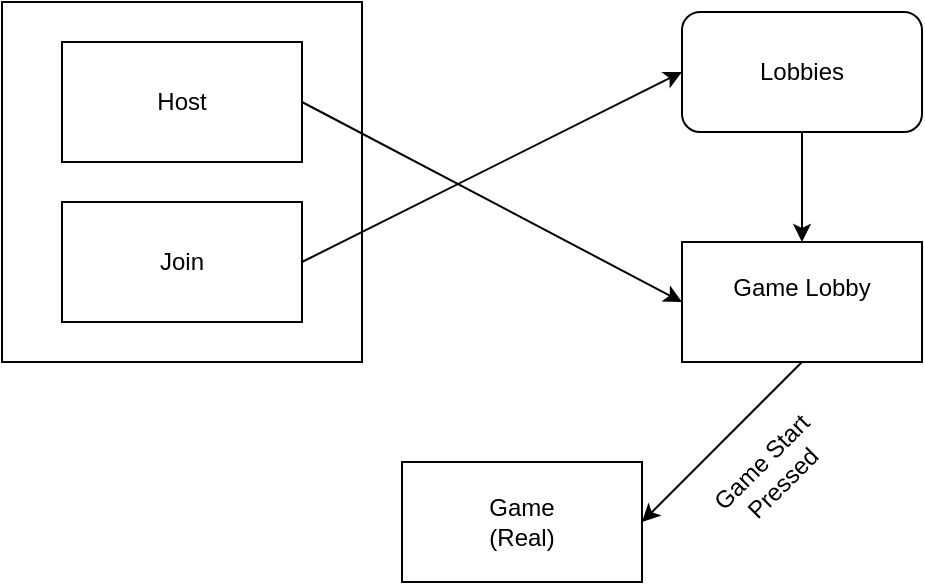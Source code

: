 <mxfile version="26.2.15">
  <diagram name="Page-1" id="xZCfR60fCOwmixqSBAKV">
    <mxGraphModel dx="1018" dy="655" grid="1" gridSize="10" guides="1" tooltips="1" connect="1" arrows="1" fold="1" page="1" pageScale="1" pageWidth="850" pageHeight="1100" math="0" shadow="0">
      <root>
        <mxCell id="0" />
        <mxCell id="1" parent="0" />
        <mxCell id="QGuN2nk5cK4coAvlhVdw-4" value="" style="whiteSpace=wrap;html=1;aspect=fixed;" parent="1" vertex="1">
          <mxGeometry x="60" y="70" width="180" height="180" as="geometry" />
        </mxCell>
        <mxCell id="QGuN2nk5cK4coAvlhVdw-1" value="" style="rounded=0;whiteSpace=wrap;html=1;" parent="1" vertex="1">
          <mxGeometry x="90" y="90" width="120" height="60" as="geometry" />
        </mxCell>
        <mxCell id="QGuN2nk5cK4coAvlhVdw-2" value="Host" style="text;html=1;align=center;verticalAlign=middle;whiteSpace=wrap;rounded=0;" parent="1" vertex="1">
          <mxGeometry x="120" y="105" width="60" height="30" as="geometry" />
        </mxCell>
        <mxCell id="QGuN2nk5cK4coAvlhVdw-3" value="Join" style="rounded=0;whiteSpace=wrap;html=1;" parent="1" vertex="1">
          <mxGeometry x="90" y="170" width="120" height="60" as="geometry" />
        </mxCell>
        <mxCell id="QGuN2nk5cK4coAvlhVdw-6" value="Lobbies" style="rounded=1;whiteSpace=wrap;html=1;" parent="1" vertex="1">
          <mxGeometry x="400" y="75" width="120" height="60" as="geometry" />
        </mxCell>
        <mxCell id="QGuN2nk5cK4coAvlhVdw-7" value="Game Lobby&lt;div&gt;&lt;br&gt;&lt;/div&gt;" style="rounded=0;whiteSpace=wrap;html=1;" parent="1" vertex="1">
          <mxGeometry x="400" y="190" width="120" height="60" as="geometry" />
        </mxCell>
        <mxCell id="QGuN2nk5cK4coAvlhVdw-8" value="" style="endArrow=classic;html=1;rounded=0;exitX=1;exitY=0.5;exitDx=0;exitDy=0;entryX=0;entryY=0.5;entryDx=0;entryDy=0;" parent="1" source="QGuN2nk5cK4coAvlhVdw-3" target="QGuN2nk5cK4coAvlhVdw-6" edge="1">
          <mxGeometry width="50" height="50" relative="1" as="geometry">
            <mxPoint x="400" y="370" as="sourcePoint" />
            <mxPoint x="450" y="320" as="targetPoint" />
          </mxGeometry>
        </mxCell>
        <mxCell id="QGuN2nk5cK4coAvlhVdw-9" value="" style="endArrow=classic;html=1;rounded=0;exitX=1;exitY=0.5;exitDx=0;exitDy=0;entryX=0;entryY=0.5;entryDx=0;entryDy=0;" parent="1" source="QGuN2nk5cK4coAvlhVdw-1" target="QGuN2nk5cK4coAvlhVdw-7" edge="1">
          <mxGeometry width="50" height="50" relative="1" as="geometry">
            <mxPoint x="400" y="370" as="sourcePoint" />
            <mxPoint x="450" y="320" as="targetPoint" />
          </mxGeometry>
        </mxCell>
        <mxCell id="yoV1nr_JZMk3n4otQj8L-1" value="" style="endArrow=classic;html=1;rounded=0;exitX=0.5;exitY=1;exitDx=0;exitDy=0;entryX=0.5;entryY=0;entryDx=0;entryDy=0;" edge="1" parent="1" source="QGuN2nk5cK4coAvlhVdw-6" target="QGuN2nk5cK4coAvlhVdw-7">
          <mxGeometry width="50" height="50" relative="1" as="geometry">
            <mxPoint x="400" y="370" as="sourcePoint" />
            <mxPoint x="450" y="320" as="targetPoint" />
          </mxGeometry>
        </mxCell>
        <mxCell id="yoV1nr_JZMk3n4otQj8L-2" value="Game&lt;div&gt;(Real)&lt;/div&gt;" style="rounded=0;whiteSpace=wrap;html=1;" vertex="1" parent="1">
          <mxGeometry x="260" y="300" width="120" height="60" as="geometry" />
        </mxCell>
        <mxCell id="yoV1nr_JZMk3n4otQj8L-3" value="" style="endArrow=classic;html=1;rounded=0;entryX=1;entryY=0.5;entryDx=0;entryDy=0;exitX=0.5;exitY=1;exitDx=0;exitDy=0;" edge="1" parent="1" source="QGuN2nk5cK4coAvlhVdw-7" target="yoV1nr_JZMk3n4otQj8L-2">
          <mxGeometry width="50" height="50" relative="1" as="geometry">
            <mxPoint x="400" y="370" as="sourcePoint" />
            <mxPoint x="450" y="320" as="targetPoint" />
          </mxGeometry>
        </mxCell>
        <mxCell id="yoV1nr_JZMk3n4otQj8L-4" value="Game Start Pressed" style="text;html=1;align=center;verticalAlign=middle;whiteSpace=wrap;rounded=0;rotation=-45;" vertex="1" parent="1">
          <mxGeometry x="400" y="290" width="90" height="30" as="geometry" />
        </mxCell>
      </root>
    </mxGraphModel>
  </diagram>
</mxfile>
